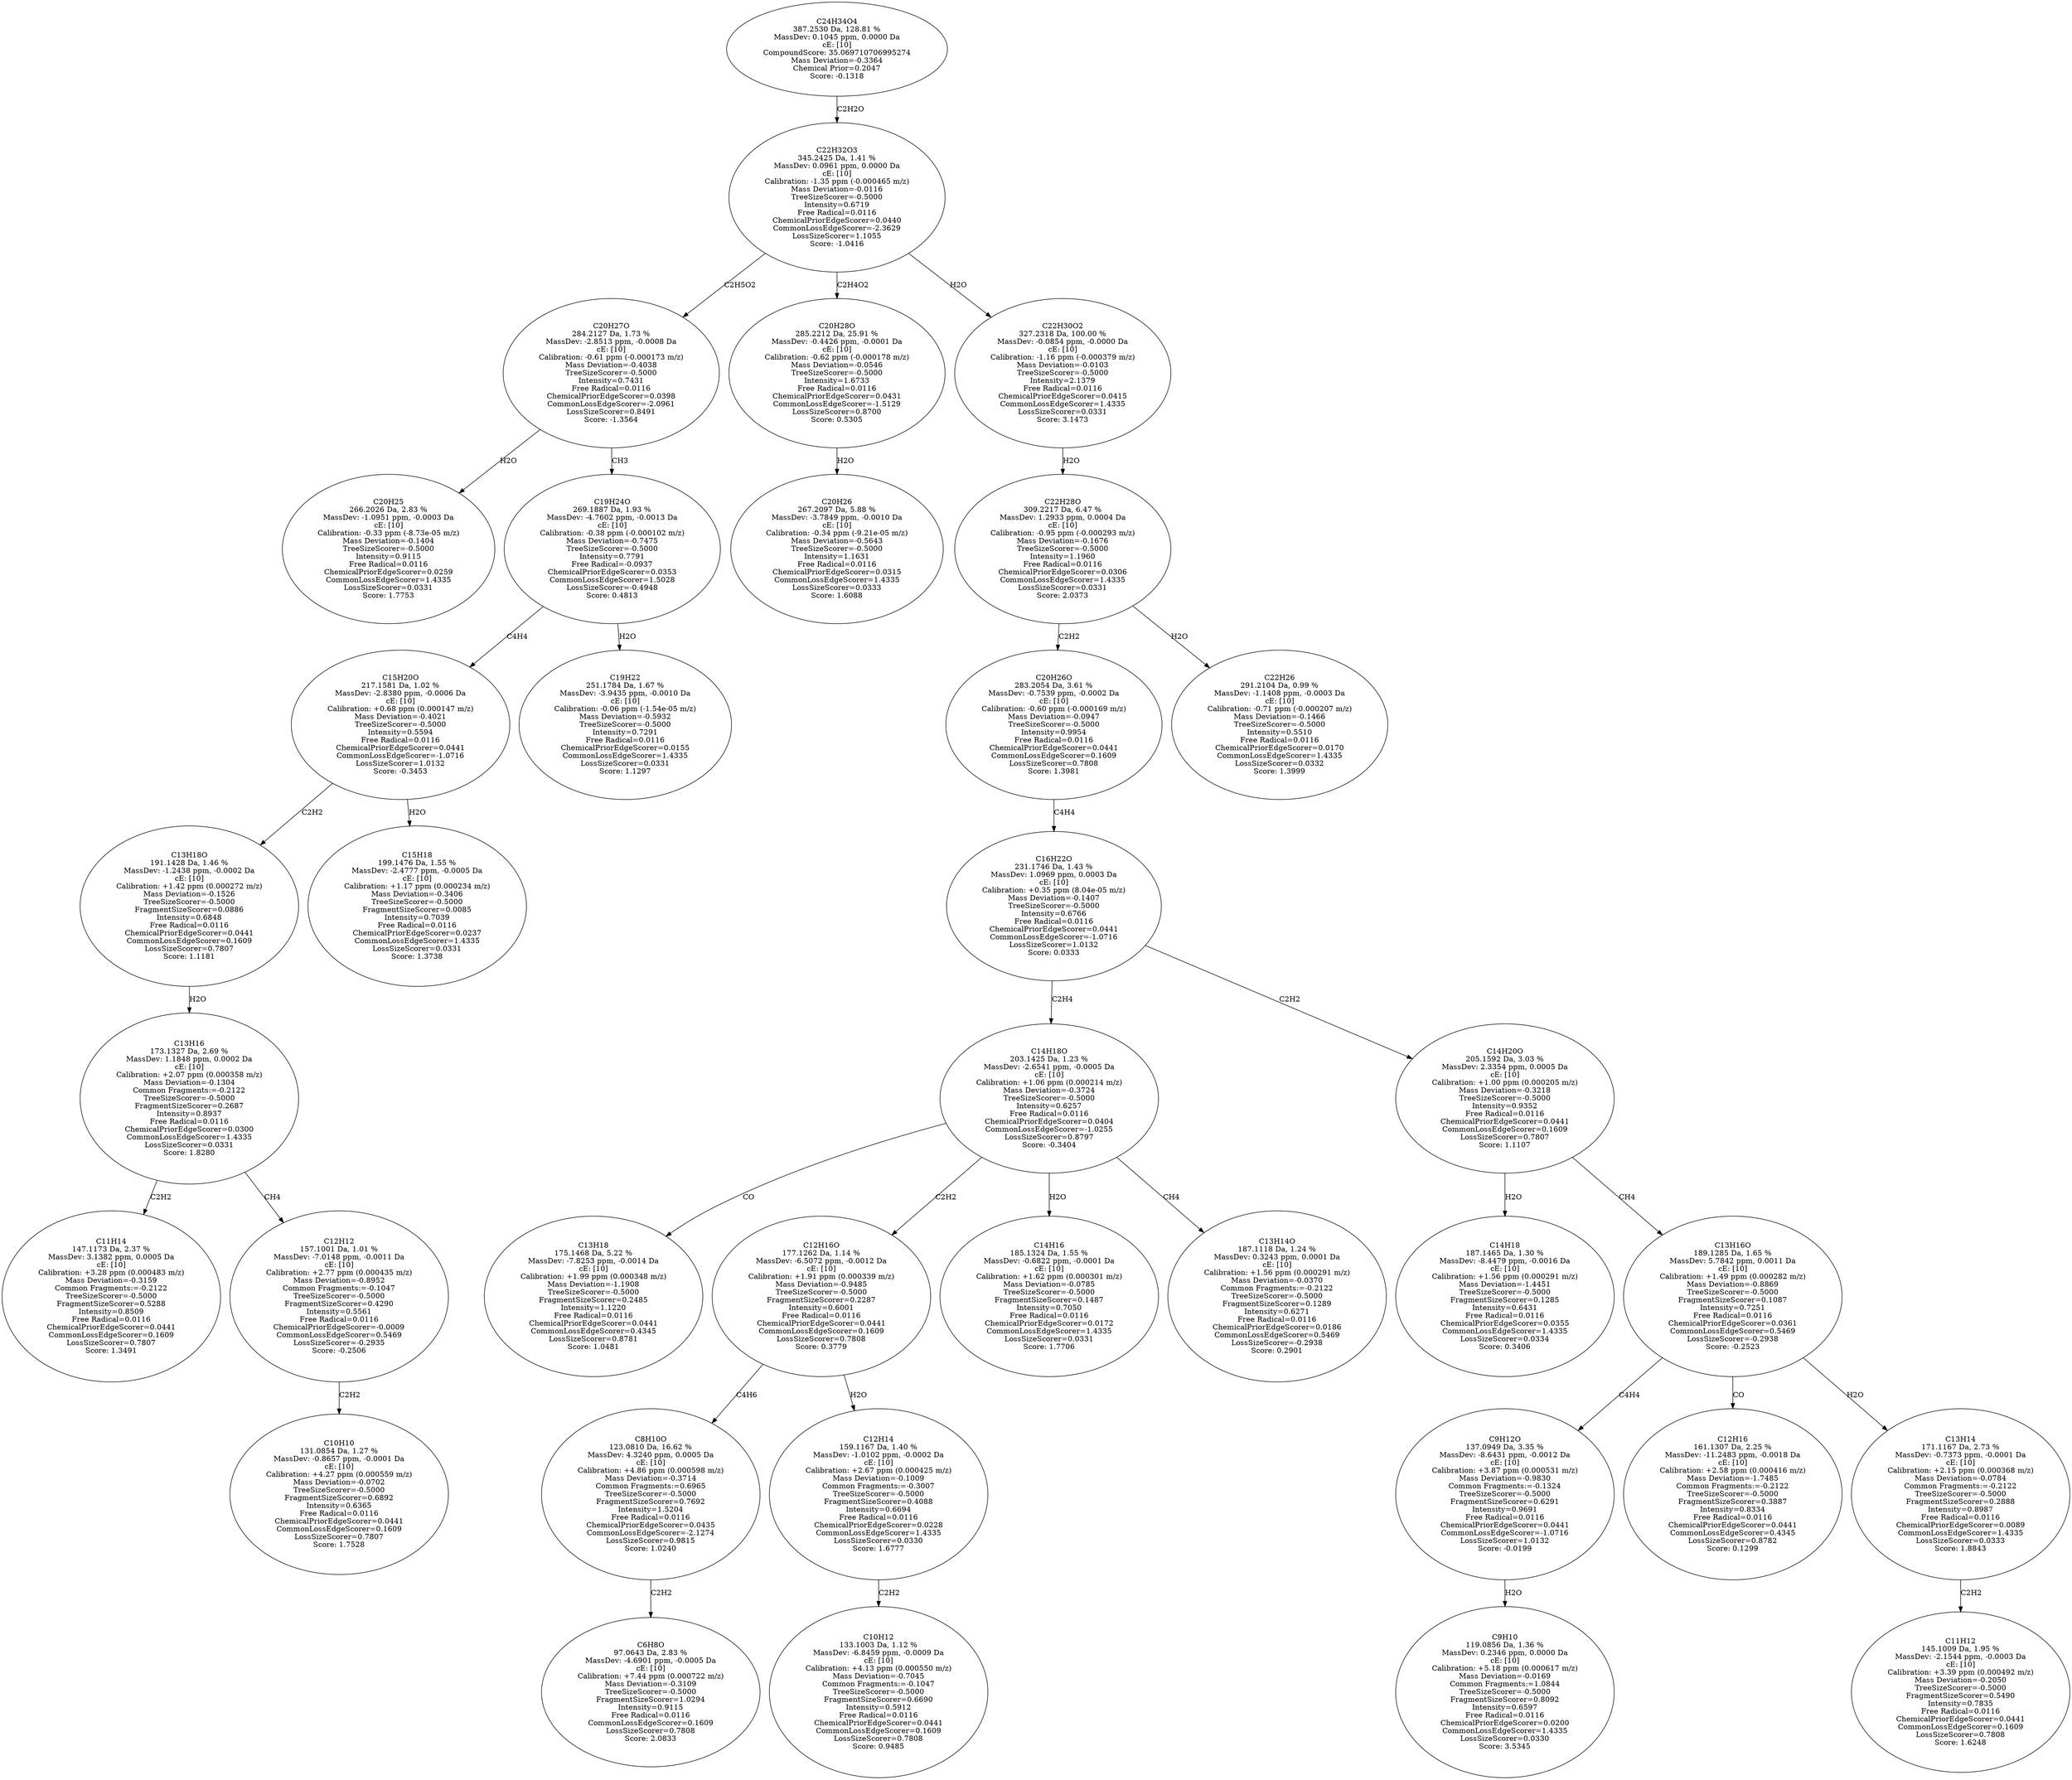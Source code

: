 strict digraph {
v1 [label="C20H25\n266.2026 Da, 2.83 %\nMassDev: -1.0951 ppm, -0.0003 Da\ncE: [10]\nCalibration: -0.33 ppm (-8.73e-05 m/z)\nMass Deviation=-0.1404\nTreeSizeScorer=-0.5000\nIntensity=0.9115\nFree Radical=0.0116\nChemicalPriorEdgeScorer=0.0259\nCommonLossEdgeScorer=1.4335\nLossSizeScorer=0.0331\nScore: 1.7753"];
v2 [label="C11H14\n147.1173 Da, 2.37 %\nMassDev: 3.1382 ppm, 0.0005 Da\ncE: [10]\nCalibration: +3.28 ppm (0.000483 m/z)\nMass Deviation=-0.3159\nCommon Fragments:=-0.2122\nTreeSizeScorer=-0.5000\nFragmentSizeScorer=0.5288\nIntensity=0.8509\nFree Radical=0.0116\nChemicalPriorEdgeScorer=0.0441\nCommonLossEdgeScorer=0.1609\nLossSizeScorer=0.7807\nScore: 1.3491"];
v3 [label="C10H10\n131.0854 Da, 1.27 %\nMassDev: -0.8657 ppm, -0.0001 Da\ncE: [10]\nCalibration: +4.27 ppm (0.000559 m/z)\nMass Deviation=-0.0702\nTreeSizeScorer=-0.5000\nFragmentSizeScorer=0.6892\nIntensity=0.6365\nFree Radical=0.0116\nChemicalPriorEdgeScorer=0.0441\nCommonLossEdgeScorer=0.1609\nLossSizeScorer=0.7807\nScore: 1.7528"];
v4 [label="C12H12\n157.1001 Da, 1.01 %\nMassDev: -7.0148 ppm, -0.0011 Da\ncE: [10]\nCalibration: +2.77 ppm (0.000435 m/z)\nMass Deviation=-0.8952\nCommon Fragments:=-0.1047\nTreeSizeScorer=-0.5000\nFragmentSizeScorer=0.4290\nIntensity=0.5561\nFree Radical=0.0116\nChemicalPriorEdgeScorer=-0.0009\nCommonLossEdgeScorer=0.5469\nLossSizeScorer=-0.2935\nScore: -0.2506"];
v5 [label="C13H16\n173.1327 Da, 2.69 %\nMassDev: 1.1848 ppm, 0.0002 Da\ncE: [10]\nCalibration: +2.07 ppm (0.000358 m/z)\nMass Deviation=-0.1304\nCommon Fragments:=-0.2122\nTreeSizeScorer=-0.5000\nFragmentSizeScorer=0.2687\nIntensity=0.8937\nFree Radical=0.0116\nChemicalPriorEdgeScorer=0.0300\nCommonLossEdgeScorer=1.4335\nLossSizeScorer=0.0331\nScore: 1.8280"];
v6 [label="C13H18O\n191.1428 Da, 1.46 %\nMassDev: -1.2438 ppm, -0.0002 Da\ncE: [10]\nCalibration: +1.42 ppm (0.000272 m/z)\nMass Deviation=-0.1526\nTreeSizeScorer=-0.5000\nFragmentSizeScorer=0.0886\nIntensity=0.6848\nFree Radical=0.0116\nChemicalPriorEdgeScorer=0.0441\nCommonLossEdgeScorer=0.1609\nLossSizeScorer=0.7807\nScore: 1.1181"];
v7 [label="C15H18\n199.1476 Da, 1.55 %\nMassDev: -2.4777 ppm, -0.0005 Da\ncE: [10]\nCalibration: +1.17 ppm (0.000234 m/z)\nMass Deviation=-0.3406\nTreeSizeScorer=-0.5000\nFragmentSizeScorer=0.0085\nIntensity=0.7039\nFree Radical=0.0116\nChemicalPriorEdgeScorer=0.0237\nCommonLossEdgeScorer=1.4335\nLossSizeScorer=0.0331\nScore: 1.3738"];
v8 [label="C15H20O\n217.1581 Da, 1.02 %\nMassDev: -2.8380 ppm, -0.0006 Da\ncE: [10]\nCalibration: +0.68 ppm (0.000147 m/z)\nMass Deviation=-0.4021\nTreeSizeScorer=-0.5000\nIntensity=0.5594\nFree Radical=0.0116\nChemicalPriorEdgeScorer=0.0441\nCommonLossEdgeScorer=-1.0716\nLossSizeScorer=1.0132\nScore: -0.3453"];
v9 [label="C19H22\n251.1784 Da, 1.67 %\nMassDev: -3.9435 ppm, -0.0010 Da\ncE: [10]\nCalibration: -0.06 ppm (-1.54e-05 m/z)\nMass Deviation=-0.5932\nTreeSizeScorer=-0.5000\nIntensity=0.7291\nFree Radical=0.0116\nChemicalPriorEdgeScorer=0.0155\nCommonLossEdgeScorer=1.4335\nLossSizeScorer=0.0331\nScore: 1.1297"];
v10 [label="C19H24O\n269.1887 Da, 1.93 %\nMassDev: -4.7602 ppm, -0.0013 Da\ncE: [10]\nCalibration: -0.38 ppm (-0.000102 m/z)\nMass Deviation=-0.7475\nTreeSizeScorer=-0.5000\nIntensity=0.7791\nFree Radical=-0.0937\nChemicalPriorEdgeScorer=0.0353\nCommonLossEdgeScorer=1.5028\nLossSizeScorer=-0.4948\nScore: 0.4813"];
v11 [label="C20H27O\n284.2127 Da, 1.73 %\nMassDev: -2.8513 ppm, -0.0008 Da\ncE: [10]\nCalibration: -0.61 ppm (-0.000173 m/z)\nMass Deviation=-0.4038\nTreeSizeScorer=-0.5000\nIntensity=0.7431\nFree Radical=0.0116\nChemicalPriorEdgeScorer=0.0398\nCommonLossEdgeScorer=-2.0961\nLossSizeScorer=0.8491\nScore: -1.3564"];
v12 [label="C20H26\n267.2097 Da, 5.88 %\nMassDev: -3.7849 ppm, -0.0010 Da\ncE: [10]\nCalibration: -0.34 ppm (-9.21e-05 m/z)\nMass Deviation=-0.5643\nTreeSizeScorer=-0.5000\nIntensity=1.1631\nFree Radical=0.0116\nChemicalPriorEdgeScorer=0.0315\nCommonLossEdgeScorer=1.4335\nLossSizeScorer=0.0333\nScore: 1.6088"];
v13 [label="C20H28O\n285.2212 Da, 25.91 %\nMassDev: -0.4426 ppm, -0.0001 Da\ncE: [10]\nCalibration: -0.62 ppm (-0.000178 m/z)\nMass Deviation=-0.0546\nTreeSizeScorer=-0.5000\nIntensity=1.6733\nFree Radical=0.0116\nChemicalPriorEdgeScorer=0.0431\nCommonLossEdgeScorer=-1.5129\nLossSizeScorer=0.8700\nScore: 0.5305"];
v14 [label="C13H18\n175.1468 Da, 5.22 %\nMassDev: -7.8253 ppm, -0.0014 Da\ncE: [10]\nCalibration: +1.99 ppm (0.000348 m/z)\nMass Deviation=-1.1908\nTreeSizeScorer=-0.5000\nFragmentSizeScorer=0.2485\nIntensity=1.1220\nFree Radical=0.0116\nChemicalPriorEdgeScorer=0.0441\nCommonLossEdgeScorer=0.4345\nLossSizeScorer=0.8781\nScore: 1.0481"];
v15 [label="C6H8O\n97.0643 Da, 2.83 %\nMassDev: -4.6901 ppm, -0.0005 Da\ncE: [10]\nCalibration: +7.44 ppm (0.000722 m/z)\nMass Deviation=-0.3109\nTreeSizeScorer=-0.5000\nFragmentSizeScorer=1.0294\nIntensity=0.9115\nFree Radical=0.0116\nCommonLossEdgeScorer=0.1609\nLossSizeScorer=0.7808\nScore: 2.0833"];
v16 [label="C8H10O\n123.0810 Da, 16.62 %\nMassDev: 4.3240 ppm, 0.0005 Da\ncE: [10]\nCalibration: +4.86 ppm (0.000598 m/z)\nMass Deviation=-0.3714\nCommon Fragments:=0.6965\nTreeSizeScorer=-0.5000\nFragmentSizeScorer=0.7692\nIntensity=1.5204\nFree Radical=0.0116\nChemicalPriorEdgeScorer=0.0435\nCommonLossEdgeScorer=-2.1274\nLossSizeScorer=0.9815\nScore: 1.0240"];
v17 [label="C10H12\n133.1003 Da, 1.12 %\nMassDev: -6.8459 ppm, -0.0009 Da\ncE: [10]\nCalibration: +4.13 ppm (0.000550 m/z)\nMass Deviation=-0.7045\nCommon Fragments:=-0.1047\nTreeSizeScorer=-0.5000\nFragmentSizeScorer=0.6690\nIntensity=0.5912\nFree Radical=0.0116\nChemicalPriorEdgeScorer=0.0441\nCommonLossEdgeScorer=0.1609\nLossSizeScorer=0.7808\nScore: 0.9485"];
v18 [label="C12H14\n159.1167 Da, 1.40 %\nMassDev: -1.0102 ppm, -0.0002 Da\ncE: [10]\nCalibration: +2.67 ppm (0.000425 m/z)\nMass Deviation=-0.1009\nCommon Fragments:=-0.3007\nTreeSizeScorer=-0.5000\nFragmentSizeScorer=0.4088\nIntensity=0.6694\nFree Radical=0.0116\nChemicalPriorEdgeScorer=0.0228\nCommonLossEdgeScorer=1.4335\nLossSizeScorer=0.0330\nScore: 1.6777"];
v19 [label="C12H16O\n177.1262 Da, 1.14 %\nMassDev: -6.5072 ppm, -0.0012 Da\ncE: [10]\nCalibration: +1.91 ppm (0.000339 m/z)\nMass Deviation=-0.9485\nTreeSizeScorer=-0.5000\nFragmentSizeScorer=0.2287\nIntensity=0.6001\nFree Radical=0.0116\nChemicalPriorEdgeScorer=0.0441\nCommonLossEdgeScorer=0.1609\nLossSizeScorer=0.7808\nScore: 0.3779"];
v20 [label="C14H16\n185.1324 Da, 1.55 %\nMassDev: -0.6822 ppm, -0.0001 Da\ncE: [10]\nCalibration: +1.62 ppm (0.000301 m/z)\nMass Deviation=-0.0785\nTreeSizeScorer=-0.5000\nFragmentSizeScorer=0.1487\nIntensity=0.7050\nFree Radical=0.0116\nChemicalPriorEdgeScorer=0.0172\nCommonLossEdgeScorer=1.4335\nLossSizeScorer=0.0331\nScore: 1.7706"];
v21 [label="C13H14O\n187.1118 Da, 1.24 %\nMassDev: 0.3243 ppm, 0.0001 Da\ncE: [10]\nCalibration: +1.56 ppm (0.000291 m/z)\nMass Deviation=-0.0370\nCommon Fragments:=-0.2122\nTreeSizeScorer=-0.5000\nFragmentSizeScorer=0.1289\nIntensity=0.6271\nFree Radical=0.0116\nChemicalPriorEdgeScorer=0.0186\nCommonLossEdgeScorer=0.5469\nLossSizeScorer=-0.2938\nScore: 0.2901"];
v22 [label="C14H18O\n203.1425 Da, 1.23 %\nMassDev: -2.6541 ppm, -0.0005 Da\ncE: [10]\nCalibration: +1.06 ppm (0.000214 m/z)\nMass Deviation=-0.3724\nTreeSizeScorer=-0.5000\nIntensity=0.6257\nFree Radical=0.0116\nChemicalPriorEdgeScorer=0.0404\nCommonLossEdgeScorer=-1.0255\nLossSizeScorer=0.8797\nScore: -0.3404"];
v23 [label="C14H18\n187.1465 Da, 1.30 %\nMassDev: -8.4479 ppm, -0.0016 Da\ncE: [10]\nCalibration: +1.56 ppm (0.000291 m/z)\nMass Deviation=-1.4451\nTreeSizeScorer=-0.5000\nFragmentSizeScorer=0.1285\nIntensity=0.6431\nFree Radical=0.0116\nChemicalPriorEdgeScorer=0.0355\nCommonLossEdgeScorer=1.4335\nLossSizeScorer=0.0334\nScore: 0.3406"];
v24 [label="C9H10\n119.0856 Da, 1.36 %\nMassDev: 0.2346 ppm, 0.0000 Da\ncE: [10]\nCalibration: +5.18 ppm (0.000617 m/z)\nMass Deviation=-0.0169\nCommon Fragments:=1.0844\nTreeSizeScorer=-0.5000\nFragmentSizeScorer=0.8092\nIntensity=0.6597\nFree Radical=0.0116\nChemicalPriorEdgeScorer=0.0200\nCommonLossEdgeScorer=1.4335\nLossSizeScorer=0.0330\nScore: 3.5345"];
v25 [label="C9H12O\n137.0949 Da, 3.35 %\nMassDev: -8.6431 ppm, -0.0012 Da\ncE: [10]\nCalibration: +3.87 ppm (0.000531 m/z)\nMass Deviation=-0.9830\nCommon Fragments:=-0.1324\nTreeSizeScorer=-0.5000\nFragmentSizeScorer=0.6291\nIntensity=0.9691\nFree Radical=0.0116\nChemicalPriorEdgeScorer=0.0441\nCommonLossEdgeScorer=-1.0716\nLossSizeScorer=1.0132\nScore: -0.0199"];
v26 [label="C12H16\n161.1307 Da, 2.25 %\nMassDev: -11.2483 ppm, -0.0018 Da\ncE: [10]\nCalibration: +2.58 ppm (0.000416 m/z)\nMass Deviation=-1.7485\nCommon Fragments:=-0.2122\nTreeSizeScorer=-0.5000\nFragmentSizeScorer=0.3887\nIntensity=0.8334\nFree Radical=0.0116\nChemicalPriorEdgeScorer=0.0441\nCommonLossEdgeScorer=0.4345\nLossSizeScorer=0.8782\nScore: 0.1299"];
v27 [label="C11H12\n145.1009 Da, 1.95 %\nMassDev: -2.1544 ppm, -0.0003 Da\ncE: [10]\nCalibration: +3.39 ppm (0.000492 m/z)\nMass Deviation=-0.2050\nTreeSizeScorer=-0.5000\nFragmentSizeScorer=0.5490\nIntensity=0.7835\nFree Radical=0.0116\nChemicalPriorEdgeScorer=0.0441\nCommonLossEdgeScorer=0.1609\nLossSizeScorer=0.7808\nScore: 1.6248"];
v28 [label="C13H14\n171.1167 Da, 2.73 %\nMassDev: -0.7373 ppm, -0.0001 Da\ncE: [10]\nCalibration: +2.15 ppm (0.000368 m/z)\nMass Deviation=-0.0784\nCommon Fragments:=-0.2122\nTreeSizeScorer=-0.5000\nFragmentSizeScorer=0.2888\nIntensity=0.8987\nFree Radical=0.0116\nChemicalPriorEdgeScorer=0.0089\nCommonLossEdgeScorer=1.4335\nLossSizeScorer=0.0333\nScore: 1.8843"];
v29 [label="C13H16O\n189.1285 Da, 1.65 %\nMassDev: 5.7842 ppm, 0.0011 Da\ncE: [10]\nCalibration: +1.49 ppm (0.000282 m/z)\nMass Deviation=-0.8869\nTreeSizeScorer=-0.5000\nFragmentSizeScorer=0.1087\nIntensity=0.7251\nFree Radical=0.0116\nChemicalPriorEdgeScorer=0.0361\nCommonLossEdgeScorer=0.5469\nLossSizeScorer=-0.2938\nScore: -0.2523"];
v30 [label="C14H20O\n205.1592 Da, 3.03 %\nMassDev: 2.3354 ppm, 0.0005 Da\ncE: [10]\nCalibration: +1.00 ppm (0.000205 m/z)\nMass Deviation=-0.3218\nTreeSizeScorer=-0.5000\nIntensity=0.9352\nFree Radical=0.0116\nChemicalPriorEdgeScorer=0.0441\nCommonLossEdgeScorer=0.1609\nLossSizeScorer=0.7807\nScore: 1.1107"];
v31 [label="C16H22O\n231.1746 Da, 1.43 %\nMassDev: 1.0969 ppm, 0.0003 Da\ncE: [10]\nCalibration: +0.35 ppm (8.04e-05 m/z)\nMass Deviation=-0.1407\nTreeSizeScorer=-0.5000\nIntensity=0.6766\nFree Radical=0.0116\nChemicalPriorEdgeScorer=0.0441\nCommonLossEdgeScorer=-1.0716\nLossSizeScorer=1.0132\nScore: 0.0333"];
v32 [label="C20H26O\n283.2054 Da, 3.61 %\nMassDev: -0.7539 ppm, -0.0002 Da\ncE: [10]\nCalibration: -0.60 ppm (-0.000169 m/z)\nMass Deviation=-0.0947\nTreeSizeScorer=-0.5000\nIntensity=0.9954\nFree Radical=0.0116\nChemicalPriorEdgeScorer=0.0441\nCommonLossEdgeScorer=0.1609\nLossSizeScorer=0.7808\nScore: 1.3981"];
v33 [label="C22H26\n291.2104 Da, 0.99 %\nMassDev: -1.1408 ppm, -0.0003 Da\ncE: [10]\nCalibration: -0.71 ppm (-0.000207 m/z)\nMass Deviation=-0.1466\nTreeSizeScorer=-0.5000\nIntensity=0.5510\nFree Radical=0.0116\nChemicalPriorEdgeScorer=0.0170\nCommonLossEdgeScorer=1.4335\nLossSizeScorer=0.0332\nScore: 1.3999"];
v34 [label="C22H28O\n309.2217 Da, 6.47 %\nMassDev: 1.2933 ppm, 0.0004 Da\ncE: [10]\nCalibration: -0.95 ppm (-0.000293 m/z)\nMass Deviation=-0.1676\nTreeSizeScorer=-0.5000\nIntensity=1.1960\nFree Radical=0.0116\nChemicalPriorEdgeScorer=0.0306\nCommonLossEdgeScorer=1.4335\nLossSizeScorer=0.0331\nScore: 2.0373"];
v35 [label="C22H30O2\n327.2318 Da, 100.00 %\nMassDev: -0.0854 ppm, -0.0000 Da\ncE: [10]\nCalibration: -1.16 ppm (-0.000379 m/z)\nMass Deviation=-0.0103\nTreeSizeScorer=-0.5000\nIntensity=2.1379\nFree Radical=0.0116\nChemicalPriorEdgeScorer=0.0415\nCommonLossEdgeScorer=1.4335\nLossSizeScorer=0.0331\nScore: 3.1473"];
v36 [label="C22H32O3\n345.2425 Da, 1.41 %\nMassDev: 0.0961 ppm, 0.0000 Da\ncE: [10]\nCalibration: -1.35 ppm (-0.000465 m/z)\nMass Deviation=-0.0116\nTreeSizeScorer=-0.5000\nIntensity=0.6719\nFree Radical=0.0116\nChemicalPriorEdgeScorer=0.0440\nCommonLossEdgeScorer=-2.3629\nLossSizeScorer=1.1055\nScore: -1.0416"];
v37 [label="C24H34O4\n387.2530 Da, 128.81 %\nMassDev: 0.1045 ppm, 0.0000 Da\ncE: [10]\nCompoundScore: 35.069710706995274\nMass Deviation=-0.3364\nChemical Prior=0.2047\nScore: -0.1318"];
v11 -> v1 [label="H2O"];
v5 -> v2 [label="C2H2"];
v4 -> v3 [label="C2H2"];
v5 -> v4 [label="CH4"];
v6 -> v5 [label="H2O"];
v8 -> v6 [label="C2H2"];
v8 -> v7 [label="H2O"];
v10 -> v8 [label="C4H4"];
v10 -> v9 [label="H2O"];
v11 -> v10 [label="CH3"];
v36 -> v11 [label="C2H5O2"];
v13 -> v12 [label="H2O"];
v36 -> v13 [label="C2H4O2"];
v22 -> v14 [label="CO"];
v16 -> v15 [label="C2H2"];
v19 -> v16 [label="C4H6"];
v18 -> v17 [label="C2H2"];
v19 -> v18 [label="H2O"];
v22 -> v19 [label="C2H2"];
v22 -> v20 [label="H2O"];
v22 -> v21 [label="CH4"];
v31 -> v22 [label="C2H4"];
v30 -> v23 [label="H2O"];
v25 -> v24 [label="H2O"];
v29 -> v25 [label="C4H4"];
v29 -> v26 [label="CO"];
v28 -> v27 [label="C2H2"];
v29 -> v28 [label="H2O"];
v30 -> v29 [label="CH4"];
v31 -> v30 [label="C2H2"];
v32 -> v31 [label="C4H4"];
v34 -> v32 [label="C2H2"];
v34 -> v33 [label="H2O"];
v35 -> v34 [label="H2O"];
v36 -> v35 [label="H2O"];
v37 -> v36 [label="C2H2O"];
}